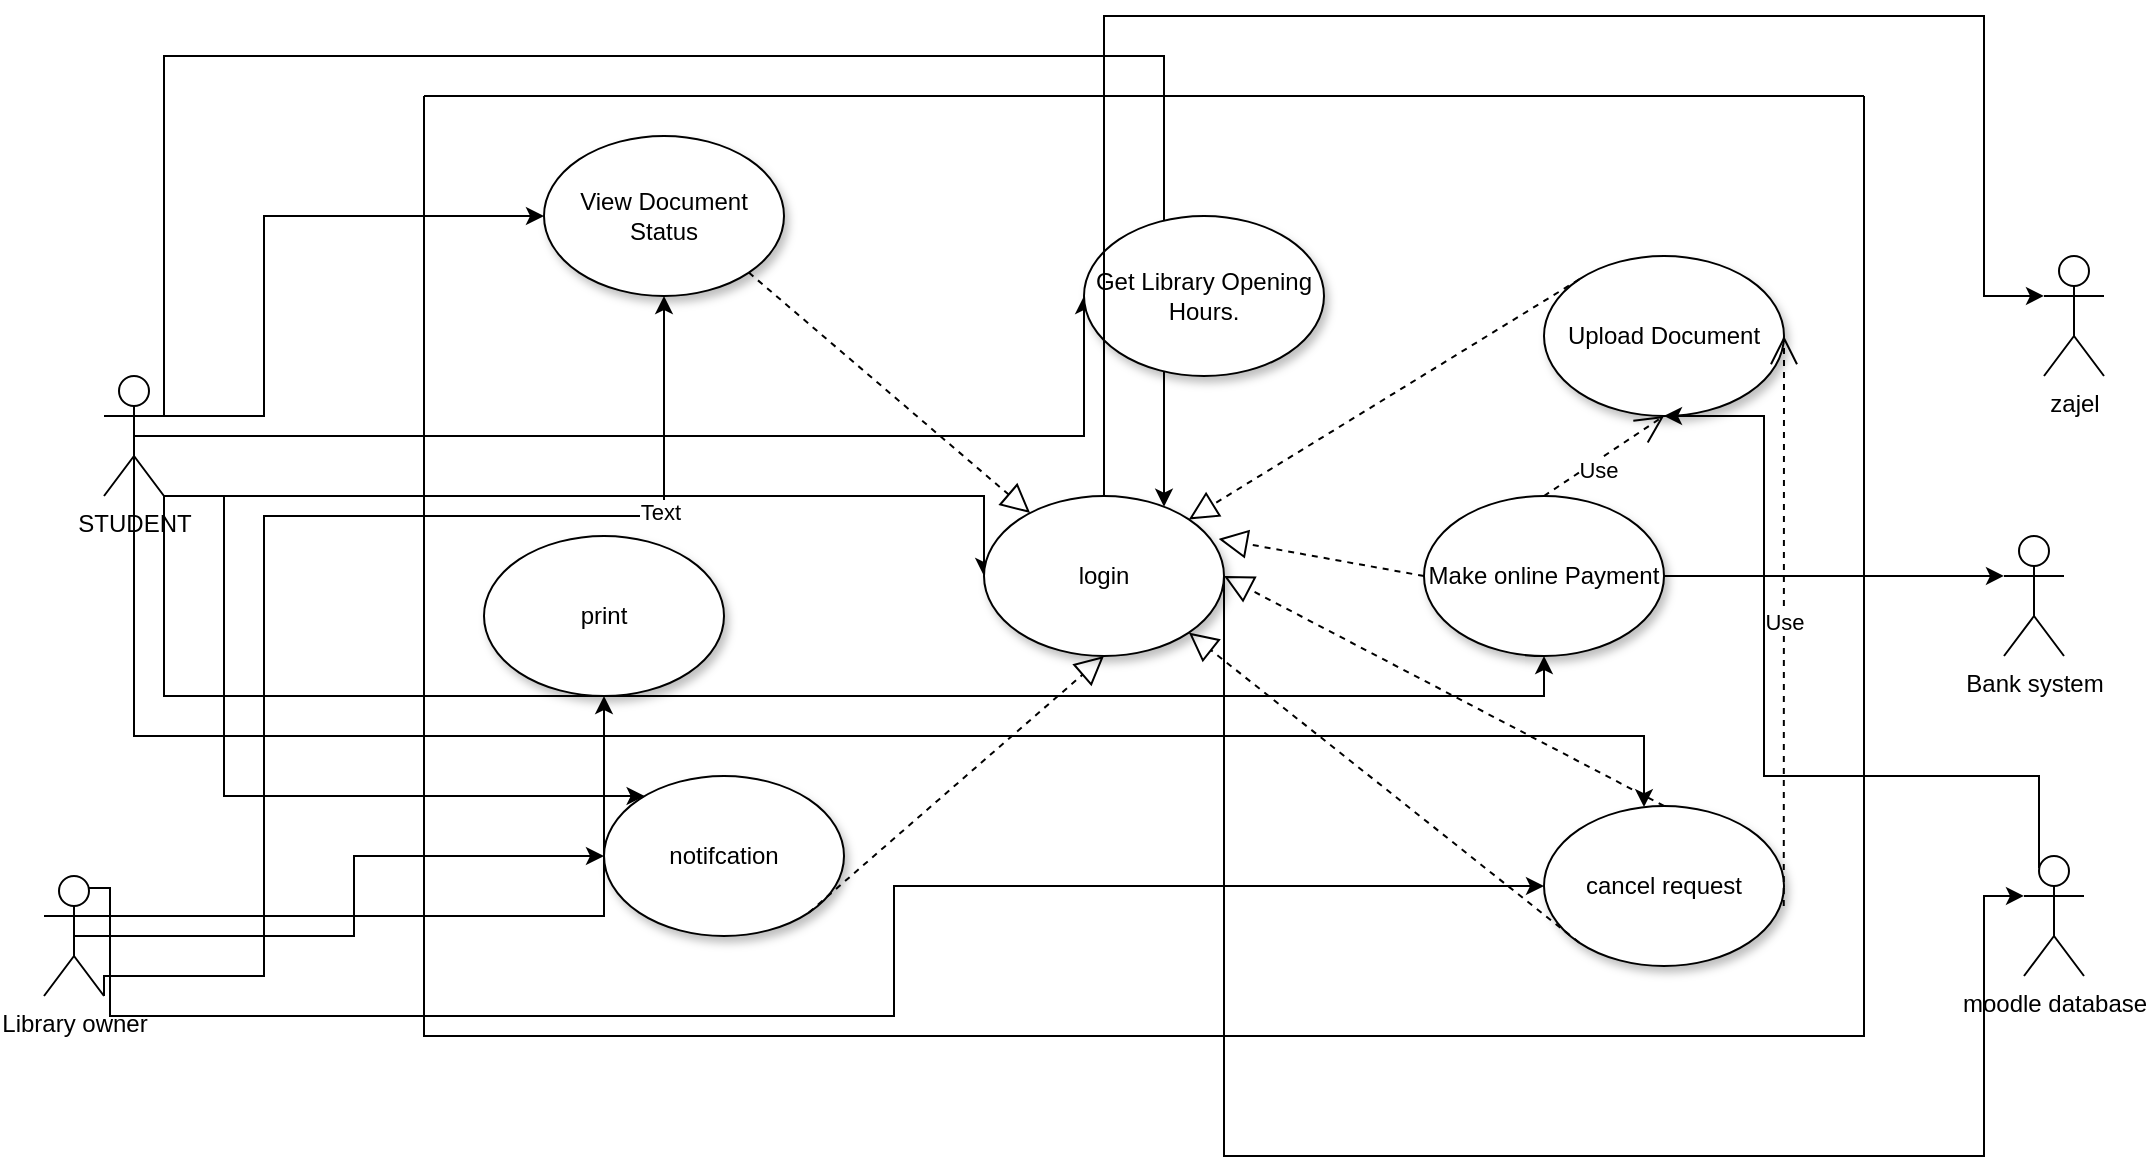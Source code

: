 <mxfile version="20.5.3" type="github">
  <diagram name="Page-1" id="5f0bae14-7c28-e335-631c-24af17079c00">
    <mxGraphModel dx="2378" dy="585" grid="1" gridSize="10" guides="1" tooltips="1" connect="1" arrows="1" fold="1" page="1" pageScale="1" pageWidth="1100" pageHeight="850" math="0" shadow="0">
      <root>
        <mxCell id="0" />
        <mxCell id="1" parent="0" />
        <mxCell id="tA4RRqH3EDB9mvpufPJx-122" style="edgeStyle=orthogonalEdgeStyle;rounded=0;orthogonalLoop=1;jettySize=auto;html=1;exitX=1;exitY=0.333;exitDx=0;exitDy=0;exitPerimeter=0;entryX=0;entryY=0.5;entryDx=0;entryDy=0;" parent="1" source="tA4RRqH3EDB9mvpufPJx-5" target="tA4RRqH3EDB9mvpufPJx-79" edge="1">
          <mxGeometry relative="1" as="geometry">
            <Array as="points">
              <mxPoint x="120" y="230" />
              <mxPoint x="120" y="130" />
            </Array>
          </mxGeometry>
        </mxCell>
        <mxCell id="tA4RRqH3EDB9mvpufPJx-123" style="edgeStyle=orthogonalEdgeStyle;rounded=0;orthogonalLoop=1;jettySize=auto;html=1;exitX=0.5;exitY=0.5;exitDx=0;exitDy=0;exitPerimeter=0;entryX=0;entryY=0.5;entryDx=0;entryDy=0;" parent="1" source="tA4RRqH3EDB9mvpufPJx-5" target="tA4RRqH3EDB9mvpufPJx-77" edge="1">
          <mxGeometry relative="1" as="geometry">
            <Array as="points">
              <mxPoint x="530" y="240" />
            </Array>
          </mxGeometry>
        </mxCell>
        <mxCell id="tA4RRqH3EDB9mvpufPJx-124" style="edgeStyle=orthogonalEdgeStyle;rounded=0;orthogonalLoop=1;jettySize=auto;html=1;exitX=1;exitY=0.333;exitDx=0;exitDy=0;exitPerimeter=0;" parent="1" source="tA4RRqH3EDB9mvpufPJx-5" target="tA4RRqH3EDB9mvpufPJx-75" edge="1">
          <mxGeometry relative="1" as="geometry">
            <Array as="points">
              <mxPoint x="70" y="50" />
              <mxPoint x="570" y="50" />
            </Array>
          </mxGeometry>
        </mxCell>
        <mxCell id="tA4RRqH3EDB9mvpufPJx-126" style="edgeStyle=orthogonalEdgeStyle;rounded=0;orthogonalLoop=1;jettySize=auto;html=1;exitX=1;exitY=1;exitDx=0;exitDy=0;exitPerimeter=0;entryX=0;entryY=0.5;entryDx=0;entryDy=0;" parent="1" source="tA4RRqH3EDB9mvpufPJx-5" target="tA4RRqH3EDB9mvpufPJx-75" edge="1">
          <mxGeometry relative="1" as="geometry">
            <Array as="points">
              <mxPoint x="480" y="270" />
            </Array>
          </mxGeometry>
        </mxCell>
        <mxCell id="tA4RRqH3EDB9mvpufPJx-127" style="edgeStyle=orthogonalEdgeStyle;rounded=0;orthogonalLoop=1;jettySize=auto;html=1;exitX=0.5;exitY=0.5;exitDx=0;exitDy=0;exitPerimeter=0;" parent="1" source="tA4RRqH3EDB9mvpufPJx-5" target="tA4RRqH3EDB9mvpufPJx-82" edge="1">
          <mxGeometry relative="1" as="geometry">
            <Array as="points">
              <mxPoint x="55" y="390" />
              <mxPoint x="810" y="390" />
            </Array>
          </mxGeometry>
        </mxCell>
        <mxCell id="tA4RRqH3EDB9mvpufPJx-128" style="edgeStyle=orthogonalEdgeStyle;rounded=0;orthogonalLoop=1;jettySize=auto;html=1;exitX=1;exitY=1;exitDx=0;exitDy=0;exitPerimeter=0;entryX=0.5;entryY=1;entryDx=0;entryDy=0;" parent="1" source="tA4RRqH3EDB9mvpufPJx-5" target="tA4RRqH3EDB9mvpufPJx-80" edge="1">
          <mxGeometry relative="1" as="geometry" />
        </mxCell>
        <mxCell id="tA4RRqH3EDB9mvpufPJx-129" style="edgeStyle=orthogonalEdgeStyle;rounded=0;orthogonalLoop=1;jettySize=auto;html=1;exitX=1;exitY=1;exitDx=0;exitDy=0;exitPerimeter=0;" parent="1" source="tA4RRqH3EDB9mvpufPJx-5" target="tA4RRqH3EDB9mvpufPJx-78" edge="1">
          <mxGeometry relative="1" as="geometry">
            <Array as="points">
              <mxPoint x="100" y="270" />
              <mxPoint x="100" y="420" />
            </Array>
          </mxGeometry>
        </mxCell>
        <mxCell id="tA4RRqH3EDB9mvpufPJx-5" value="STUDENT" style="shape=umlActor;verticalLabelPosition=bottom;verticalAlign=top;html=1;outlineConnect=0;" parent="1" vertex="1">
          <mxGeometry x="40" y="210" width="30" height="60" as="geometry" />
        </mxCell>
        <mxCell id="tA4RRqH3EDB9mvpufPJx-103" style="edgeStyle=orthogonalEdgeStyle;rounded=0;orthogonalLoop=1;jettySize=auto;html=1;exitX=0.5;exitY=0.5;exitDx=0;exitDy=0;exitPerimeter=0;" parent="1" source="tA4RRqH3EDB9mvpufPJx-6" target="tA4RRqH3EDB9mvpufPJx-78" edge="1">
          <mxGeometry relative="1" as="geometry">
            <mxPoint x="160" y="410" as="targetPoint" />
          </mxGeometry>
        </mxCell>
        <mxCell id="tA4RRqH3EDB9mvpufPJx-104" style="edgeStyle=orthogonalEdgeStyle;rounded=0;orthogonalLoop=1;jettySize=auto;html=1;exitX=1;exitY=0.333;exitDx=0;exitDy=0;exitPerimeter=0;" parent="1" source="tA4RRqH3EDB9mvpufPJx-6" target="tA4RRqH3EDB9mvpufPJx-76" edge="1">
          <mxGeometry relative="1" as="geometry" />
        </mxCell>
        <mxCell id="tA4RRqH3EDB9mvpufPJx-105" style="edgeStyle=orthogonalEdgeStyle;rounded=0;orthogonalLoop=1;jettySize=auto;html=1;exitX=1;exitY=1;exitDx=0;exitDy=0;exitPerimeter=0;entryX=0.5;entryY=1;entryDx=0;entryDy=0;" parent="1" source="tA4RRqH3EDB9mvpufPJx-6" target="tA4RRqH3EDB9mvpufPJx-79" edge="1">
          <mxGeometry relative="1" as="geometry">
            <mxPoint x="560" y="330" as="targetPoint" />
            <Array as="points">
              <mxPoint x="120" y="510" />
              <mxPoint x="120" y="280" />
              <mxPoint x="320" y="280" />
            </Array>
          </mxGeometry>
        </mxCell>
        <mxCell id="tA4RRqH3EDB9mvpufPJx-117" value="Text" style="edgeLabel;html=1;align=center;verticalAlign=middle;resizable=0;points=[];" parent="tA4RRqH3EDB9mvpufPJx-105" vertex="1" connectable="0">
          <mxGeometry x="0.655" y="2" relative="1" as="geometry">
            <mxPoint y="-1" as="offset" />
          </mxGeometry>
        </mxCell>
        <mxCell id="tA4RRqH3EDB9mvpufPJx-107" style="edgeStyle=orthogonalEdgeStyle;rounded=0;orthogonalLoop=1;jettySize=auto;html=1;exitX=0.75;exitY=0.1;exitDx=0;exitDy=0;exitPerimeter=0;entryX=0;entryY=0.5;entryDx=0;entryDy=0;" parent="1" source="tA4RRqH3EDB9mvpufPJx-6" target="tA4RRqH3EDB9mvpufPJx-82" edge="1">
          <mxGeometry relative="1" as="geometry">
            <Array as="points">
              <mxPoint x="43" y="530" />
              <mxPoint x="435" y="530" />
              <mxPoint x="435" y="465" />
            </Array>
          </mxGeometry>
        </mxCell>
        <mxCell id="tA4RRqH3EDB9mvpufPJx-6" value="Library owner" style="shape=umlActor;verticalLabelPosition=bottom;verticalAlign=top;html=1;outlineConnect=0;" parent="1" vertex="1">
          <mxGeometry x="10" y="460" width="30" height="60" as="geometry" />
        </mxCell>
        <mxCell id="tA4RRqH3EDB9mvpufPJx-77" value="Get Library Opening Hours." style="ellipse;whiteSpace=wrap;html=1;shadow=1;" parent="1" vertex="1">
          <mxGeometry x="530" y="130" width="120" height="80" as="geometry" />
        </mxCell>
        <mxCell id="tA4RRqH3EDB9mvpufPJx-78" value="notifcation" style="ellipse;whiteSpace=wrap;html=1;shadow=1;" parent="1" vertex="1">
          <mxGeometry x="290" y="410" width="120" height="80" as="geometry" />
        </mxCell>
        <mxCell id="tA4RRqH3EDB9mvpufPJx-81" value="Upload Document" style="ellipse;whiteSpace=wrap;html=1;shadow=1;" parent="1" vertex="1">
          <mxGeometry x="760" y="150" width="120" height="80" as="geometry" />
        </mxCell>
        <mxCell id="tA4RRqH3EDB9mvpufPJx-101" value="" style="swimlane;startSize=0;" parent="1" vertex="1">
          <mxGeometry x="200" y="70" width="720" height="470" as="geometry">
            <mxRectangle x="200" y="70" width="50" height="40" as="alternateBounds" />
          </mxGeometry>
        </mxCell>
        <mxCell id="tA4RRqH3EDB9mvpufPJx-79" value="View Document Status" style="ellipse;whiteSpace=wrap;html=1;shadow=1;" parent="tA4RRqH3EDB9mvpufPJx-101" vertex="1">
          <mxGeometry x="60" y="20" width="120" height="80" as="geometry" />
        </mxCell>
        <mxCell id="tA4RRqH3EDB9mvpufPJx-75" value="login" style="ellipse;whiteSpace=wrap;html=1;shadow=1;" parent="tA4RRqH3EDB9mvpufPJx-101" vertex="1">
          <mxGeometry x="280" y="200" width="120" height="80" as="geometry" />
        </mxCell>
        <mxCell id="tA4RRqH3EDB9mvpufPJx-109" value="" style="endArrow=block;dashed=1;endFill=0;endSize=12;html=1;rounded=0;exitX=1;exitY=1;exitDx=0;exitDy=0;" parent="tA4RRqH3EDB9mvpufPJx-101" source="tA4RRqH3EDB9mvpufPJx-79" target="tA4RRqH3EDB9mvpufPJx-75" edge="1">
          <mxGeometry width="160" relative="1" as="geometry">
            <mxPoint x="130" y="520" as="sourcePoint" />
            <mxPoint x="290" y="520" as="targetPoint" />
          </mxGeometry>
        </mxCell>
        <mxCell id="tA4RRqH3EDB9mvpufPJx-80" value="Make online Payment" style="ellipse;whiteSpace=wrap;html=1;shadow=1;" parent="tA4RRqH3EDB9mvpufPJx-101" vertex="1">
          <mxGeometry x="500" y="200" width="120" height="80" as="geometry" />
        </mxCell>
        <mxCell id="tA4RRqH3EDB9mvpufPJx-116" value="" style="endArrow=block;dashed=1;endFill=0;endSize=12;html=1;rounded=0;exitX=0;exitY=0.5;exitDx=0;exitDy=0;entryX=0.978;entryY=0.268;entryDx=0;entryDy=0;entryPerimeter=0;" parent="tA4RRqH3EDB9mvpufPJx-101" source="tA4RRqH3EDB9mvpufPJx-80" target="tA4RRqH3EDB9mvpufPJx-75" edge="1">
          <mxGeometry width="160" relative="1" as="geometry">
            <mxPoint x="280" y="610" as="sourcePoint" />
            <mxPoint x="410" y="230" as="targetPoint" />
          </mxGeometry>
        </mxCell>
        <mxCell id="tA4RRqH3EDB9mvpufPJx-76" value="print" style="ellipse;whiteSpace=wrap;html=1;shadow=1;" parent="tA4RRqH3EDB9mvpufPJx-101" vertex="1">
          <mxGeometry x="30" y="220" width="120" height="80" as="geometry" />
        </mxCell>
        <mxCell id="tA4RRqH3EDB9mvpufPJx-82" value="cancel request" style="ellipse;whiteSpace=wrap;html=1;shadow=1;" parent="tA4RRqH3EDB9mvpufPJx-101" vertex="1">
          <mxGeometry x="560" y="355" width="120" height="80" as="geometry" />
        </mxCell>
        <mxCell id="tA4RRqH3EDB9mvpufPJx-114" value="" style="endArrow=block;dashed=1;endFill=0;endSize=12;html=1;rounded=0;exitX=0;exitY=1;exitDx=0;exitDy=0;entryX=1;entryY=1;entryDx=0;entryDy=0;" parent="tA4RRqH3EDB9mvpufPJx-101" source="tA4RRqH3EDB9mvpufPJx-82" target="tA4RRqH3EDB9mvpufPJx-75" edge="1">
          <mxGeometry width="160" relative="1" as="geometry">
            <mxPoint x="290" y="600" as="sourcePoint" />
            <mxPoint x="630" y="470" as="targetPoint" />
          </mxGeometry>
        </mxCell>
        <mxCell id="tA4RRqH3EDB9mvpufPJx-113" value="" style="endArrow=block;dashed=1;endFill=0;endSize=12;html=1;rounded=0;exitX=0.5;exitY=0;exitDx=0;exitDy=0;entryX=1;entryY=0.5;entryDx=0;entryDy=0;" parent="tA4RRqH3EDB9mvpufPJx-101" source="tA4RRqH3EDB9mvpufPJx-82" target="tA4RRqH3EDB9mvpufPJx-75" edge="1">
          <mxGeometry width="160" relative="1" as="geometry">
            <mxPoint x="440" y="560" as="sourcePoint" />
            <mxPoint x="600" y="560" as="targetPoint" />
          </mxGeometry>
        </mxCell>
        <mxCell id="tA4RRqH3EDB9mvpufPJx-110" value="" style="endArrow=block;dashed=1;endFill=0;endSize=12;html=1;rounded=0;exitX=1;exitY=1;exitDx=0;exitDy=0;entryX=0.5;entryY=1;entryDx=0;entryDy=0;" parent="1" source="tA4RRqH3EDB9mvpufPJx-78" target="tA4RRqH3EDB9mvpufPJx-75" edge="1">
          <mxGeometry width="160" relative="1" as="geometry">
            <mxPoint x="470" y="600" as="sourcePoint" />
            <mxPoint x="630" y="600" as="targetPoint" />
          </mxGeometry>
        </mxCell>
        <mxCell id="tA4RRqH3EDB9mvpufPJx-111" value="Use" style="endArrow=open;endSize=12;dashed=1;html=1;rounded=0;exitX=0.999;exitY=0.625;exitDx=0;exitDy=0;exitPerimeter=0;entryX=1;entryY=0.5;entryDx=0;entryDy=0;" parent="1" source="tA4RRqH3EDB9mvpufPJx-82" target="tA4RRqH3EDB9mvpufPJx-81" edge="1">
          <mxGeometry width="160" relative="1" as="geometry">
            <mxPoint x="790" y="630" as="sourcePoint" />
            <mxPoint x="970" y="640" as="targetPoint" />
          </mxGeometry>
        </mxCell>
        <mxCell id="tA4RRqH3EDB9mvpufPJx-115" value="" style="endArrow=block;dashed=1;endFill=0;endSize=12;html=1;rounded=0;exitX=0;exitY=0;exitDx=0;exitDy=0;entryX=1;entryY=0;entryDx=0;entryDy=0;" parent="1" source="tA4RRqH3EDB9mvpufPJx-81" target="tA4RRqH3EDB9mvpufPJx-75" edge="1">
          <mxGeometry width="160" relative="1" as="geometry">
            <mxPoint x="390" y="750" as="sourcePoint" />
            <mxPoint x="550" y="750" as="targetPoint" />
          </mxGeometry>
        </mxCell>
        <mxCell id="tA4RRqH3EDB9mvpufPJx-119" value="Use" style="endArrow=open;endSize=12;dashed=1;html=1;rounded=0;exitX=0.5;exitY=0;exitDx=0;exitDy=0;entryX=0.5;entryY=1;entryDx=0;entryDy=0;movable=1;resizable=1;rotatable=1;deletable=1;editable=1;connectable=1;" parent="1" source="tA4RRqH3EDB9mvpufPJx-80" target="tA4RRqH3EDB9mvpufPJx-81" edge="1">
          <mxGeometry x="-0.172" y="-3" width="160" relative="1" as="geometry">
            <mxPoint x="430" y="670.0" as="sourcePoint" />
            <mxPoint x="590" y="670.0" as="targetPoint" />
            <mxPoint y="1" as="offset" />
          </mxGeometry>
        </mxCell>
        <mxCell id="tA4RRqH3EDB9mvpufPJx-130" value="zajel" style="shape=umlActor;verticalLabelPosition=bottom;verticalAlign=top;html=1;outlineConnect=0;" parent="1" vertex="1">
          <mxGeometry x="1010" y="150" width="30" height="60" as="geometry" />
        </mxCell>
        <mxCell id="54Ong5L_w869FiOd-HCf-1" style="edgeStyle=orthogonalEdgeStyle;rounded=0;orthogonalLoop=1;jettySize=auto;html=1;exitX=0.25;exitY=0.1;exitDx=0;exitDy=0;exitPerimeter=0;entryX=0.5;entryY=1;entryDx=0;entryDy=0;" edge="1" parent="1" source="tA4RRqH3EDB9mvpufPJx-131" target="tA4RRqH3EDB9mvpufPJx-81">
          <mxGeometry relative="1" as="geometry">
            <Array as="points">
              <mxPoint x="1008" y="410" />
              <mxPoint x="870" y="410" />
              <mxPoint x="870" y="230" />
            </Array>
          </mxGeometry>
        </mxCell>
        <mxCell id="tA4RRqH3EDB9mvpufPJx-131" value="moodle database" style="shape=umlActor;verticalLabelPosition=bottom;verticalAlign=top;html=1;outlineConnect=0;" parent="1" vertex="1">
          <mxGeometry x="1000" y="450" width="30" height="60" as="geometry" />
        </mxCell>
        <mxCell id="tA4RRqH3EDB9mvpufPJx-132" value="Bank system" style="shape=umlActor;verticalLabelPosition=bottom;verticalAlign=top;html=1;outlineConnect=0;" parent="1" vertex="1">
          <mxGeometry x="990" y="290" width="30" height="60" as="geometry" />
        </mxCell>
        <mxCell id="tA4RRqH3EDB9mvpufPJx-133" style="edgeStyle=orthogonalEdgeStyle;rounded=0;orthogonalLoop=1;jettySize=auto;html=1;entryX=0;entryY=0.333;entryDx=0;entryDy=0;entryPerimeter=0;" parent="1" source="tA4RRqH3EDB9mvpufPJx-75" target="tA4RRqH3EDB9mvpufPJx-130" edge="1">
          <mxGeometry relative="1" as="geometry">
            <Array as="points">
              <mxPoint x="540" y="30" />
              <mxPoint x="980" y="30" />
            </Array>
          </mxGeometry>
        </mxCell>
        <mxCell id="tA4RRqH3EDB9mvpufPJx-135" style="edgeStyle=orthogonalEdgeStyle;rounded=0;orthogonalLoop=1;jettySize=auto;html=1;exitX=1;exitY=0.5;exitDx=0;exitDy=0;entryX=0;entryY=0.333;entryDx=0;entryDy=0;entryPerimeter=0;" parent="1" source="tA4RRqH3EDB9mvpufPJx-75" target="tA4RRqH3EDB9mvpufPJx-131" edge="1">
          <mxGeometry relative="1" as="geometry">
            <Array as="points">
              <mxPoint x="600" y="600" />
              <mxPoint x="980" y="600" />
            </Array>
          </mxGeometry>
        </mxCell>
        <mxCell id="tA4RRqH3EDB9mvpufPJx-139" style="edgeStyle=orthogonalEdgeStyle;rounded=0;orthogonalLoop=1;jettySize=auto;html=1;exitX=1;exitY=0.5;exitDx=0;exitDy=0;entryX=0;entryY=0.333;entryDx=0;entryDy=0;entryPerimeter=0;" parent="1" source="tA4RRqH3EDB9mvpufPJx-80" target="tA4RRqH3EDB9mvpufPJx-132" edge="1">
          <mxGeometry relative="1" as="geometry" />
        </mxCell>
      </root>
    </mxGraphModel>
  </diagram>
</mxfile>
